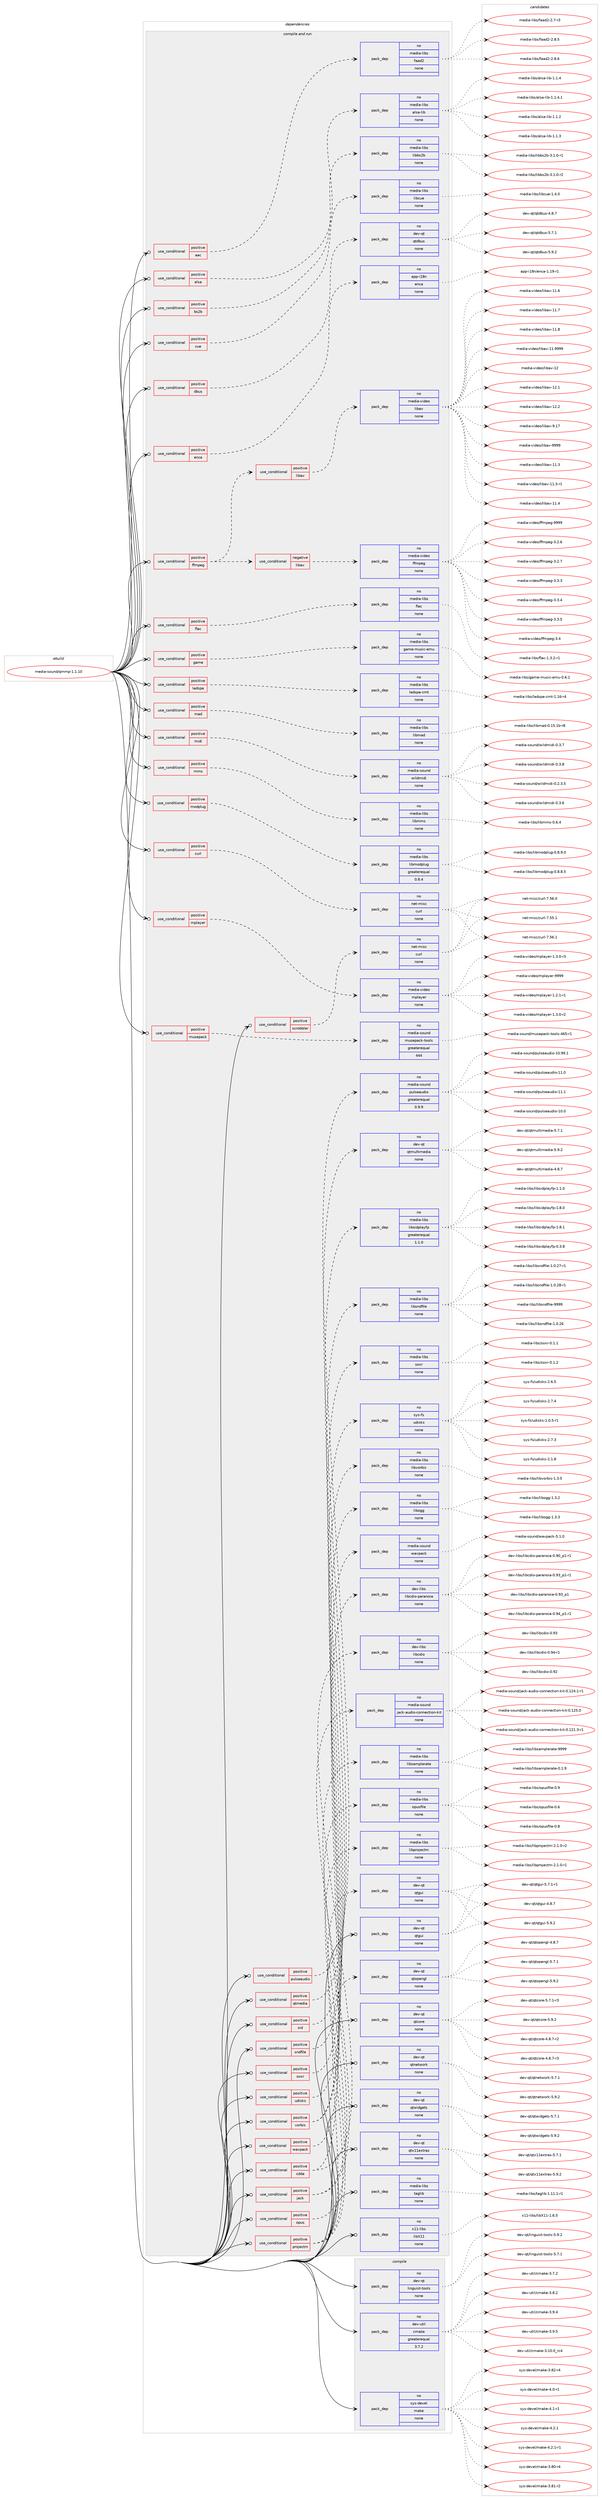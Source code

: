 digraph prolog {

# *************
# Graph options
# *************

newrank=true;
concentrate=true;
compound=true;
graph [rankdir=LR,fontname=Helvetica,fontsize=10,ranksep=1.5];#, ranksep=2.5, nodesep=0.2];
edge  [arrowhead=vee];
node  [fontname=Helvetica,fontsize=10];

# **********
# The ebuild
# **********

subgraph cluster_leftcol {
color=gray;
rank=same;
label=<<i>ebuild</i>>;
id [label="media-sound/qmmp-1.1.10", color=red, width=4, href="../media-sound/qmmp-1.1.10.svg"];
}

# ****************
# The dependencies
# ****************

subgraph cluster_midcol {
color=gray;
label=<<i>dependencies</i>>;
subgraph cluster_compile {
fillcolor="#eeeeee";
style=filled;
label=<<i>compile</i>>;
subgraph pack284801 {
dependency385685 [label=<<TABLE BORDER="0" CELLBORDER="1" CELLSPACING="0" CELLPADDING="4" WIDTH="220"><TR><TD ROWSPAN="6" CELLPADDING="30">pack_dep</TD></TR><TR><TD WIDTH="110">no</TD></TR><TR><TD>dev-qt</TD></TR><TR><TD>linguist-tools</TD></TR><TR><TD>none</TD></TR><TR><TD></TD></TR></TABLE>>, shape=none, color=blue];
}
id:e -> dependency385685:w [weight=20,style="solid",arrowhead="vee"];
subgraph pack284802 {
dependency385686 [label=<<TABLE BORDER="0" CELLBORDER="1" CELLSPACING="0" CELLPADDING="4" WIDTH="220"><TR><TD ROWSPAN="6" CELLPADDING="30">pack_dep</TD></TR><TR><TD WIDTH="110">no</TD></TR><TR><TD>dev-util</TD></TR><TR><TD>cmake</TD></TR><TR><TD>greaterequal</TD></TR><TR><TD>3.7.2</TD></TR></TABLE>>, shape=none, color=blue];
}
id:e -> dependency385686:w [weight=20,style="solid",arrowhead="vee"];
subgraph pack284803 {
dependency385687 [label=<<TABLE BORDER="0" CELLBORDER="1" CELLSPACING="0" CELLPADDING="4" WIDTH="220"><TR><TD ROWSPAN="6" CELLPADDING="30">pack_dep</TD></TR><TR><TD WIDTH="110">no</TD></TR><TR><TD>sys-devel</TD></TR><TR><TD>make</TD></TR><TR><TD>none</TD></TR><TR><TD></TD></TR></TABLE>>, shape=none, color=blue];
}
id:e -> dependency385687:w [weight=20,style="solid",arrowhead="vee"];
}
subgraph cluster_compileandrun {
fillcolor="#eeeeee";
style=filled;
label=<<i>compile and run</i>>;
subgraph cond94632 {
dependency385688 [label=<<TABLE BORDER="0" CELLBORDER="1" CELLSPACING="0" CELLPADDING="4"><TR><TD ROWSPAN="3" CELLPADDING="10">use_conditional</TD></TR><TR><TD>positive</TD></TR><TR><TD>aac</TD></TR></TABLE>>, shape=none, color=red];
subgraph pack284804 {
dependency385689 [label=<<TABLE BORDER="0" CELLBORDER="1" CELLSPACING="0" CELLPADDING="4" WIDTH="220"><TR><TD ROWSPAN="6" CELLPADDING="30">pack_dep</TD></TR><TR><TD WIDTH="110">no</TD></TR><TR><TD>media-libs</TD></TR><TR><TD>faad2</TD></TR><TR><TD>none</TD></TR><TR><TD></TD></TR></TABLE>>, shape=none, color=blue];
}
dependency385688:e -> dependency385689:w [weight=20,style="dashed",arrowhead="vee"];
}
id:e -> dependency385688:w [weight=20,style="solid",arrowhead="odotvee"];
subgraph cond94633 {
dependency385690 [label=<<TABLE BORDER="0" CELLBORDER="1" CELLSPACING="0" CELLPADDING="4"><TR><TD ROWSPAN="3" CELLPADDING="10">use_conditional</TD></TR><TR><TD>positive</TD></TR><TR><TD>alsa</TD></TR></TABLE>>, shape=none, color=red];
subgraph pack284805 {
dependency385691 [label=<<TABLE BORDER="0" CELLBORDER="1" CELLSPACING="0" CELLPADDING="4" WIDTH="220"><TR><TD ROWSPAN="6" CELLPADDING="30">pack_dep</TD></TR><TR><TD WIDTH="110">no</TD></TR><TR><TD>media-libs</TD></TR><TR><TD>alsa-lib</TD></TR><TR><TD>none</TD></TR><TR><TD></TD></TR></TABLE>>, shape=none, color=blue];
}
dependency385690:e -> dependency385691:w [weight=20,style="dashed",arrowhead="vee"];
}
id:e -> dependency385690:w [weight=20,style="solid",arrowhead="odotvee"];
subgraph cond94634 {
dependency385692 [label=<<TABLE BORDER="0" CELLBORDER="1" CELLSPACING="0" CELLPADDING="4"><TR><TD ROWSPAN="3" CELLPADDING="10">use_conditional</TD></TR><TR><TD>positive</TD></TR><TR><TD>bs2b</TD></TR></TABLE>>, shape=none, color=red];
subgraph pack284806 {
dependency385693 [label=<<TABLE BORDER="0" CELLBORDER="1" CELLSPACING="0" CELLPADDING="4" WIDTH="220"><TR><TD ROWSPAN="6" CELLPADDING="30">pack_dep</TD></TR><TR><TD WIDTH="110">no</TD></TR><TR><TD>media-libs</TD></TR><TR><TD>libbs2b</TD></TR><TR><TD>none</TD></TR><TR><TD></TD></TR></TABLE>>, shape=none, color=blue];
}
dependency385692:e -> dependency385693:w [weight=20,style="dashed",arrowhead="vee"];
}
id:e -> dependency385692:w [weight=20,style="solid",arrowhead="odotvee"];
subgraph cond94635 {
dependency385694 [label=<<TABLE BORDER="0" CELLBORDER="1" CELLSPACING="0" CELLPADDING="4"><TR><TD ROWSPAN="3" CELLPADDING="10">use_conditional</TD></TR><TR><TD>positive</TD></TR><TR><TD>cdda</TD></TR></TABLE>>, shape=none, color=red];
subgraph pack284807 {
dependency385695 [label=<<TABLE BORDER="0" CELLBORDER="1" CELLSPACING="0" CELLPADDING="4" WIDTH="220"><TR><TD ROWSPAN="6" CELLPADDING="30">pack_dep</TD></TR><TR><TD WIDTH="110">no</TD></TR><TR><TD>dev-libs</TD></TR><TR><TD>libcdio</TD></TR><TR><TD>none</TD></TR><TR><TD></TD></TR></TABLE>>, shape=none, color=blue];
}
dependency385694:e -> dependency385695:w [weight=20,style="dashed",arrowhead="vee"];
subgraph pack284808 {
dependency385696 [label=<<TABLE BORDER="0" CELLBORDER="1" CELLSPACING="0" CELLPADDING="4" WIDTH="220"><TR><TD ROWSPAN="6" CELLPADDING="30">pack_dep</TD></TR><TR><TD WIDTH="110">no</TD></TR><TR><TD>dev-libs</TD></TR><TR><TD>libcdio-paranoia</TD></TR><TR><TD>none</TD></TR><TR><TD></TD></TR></TABLE>>, shape=none, color=blue];
}
dependency385694:e -> dependency385696:w [weight=20,style="dashed",arrowhead="vee"];
}
id:e -> dependency385694:w [weight=20,style="solid",arrowhead="odotvee"];
subgraph cond94636 {
dependency385697 [label=<<TABLE BORDER="0" CELLBORDER="1" CELLSPACING="0" CELLPADDING="4"><TR><TD ROWSPAN="3" CELLPADDING="10">use_conditional</TD></TR><TR><TD>positive</TD></TR><TR><TD>cue</TD></TR></TABLE>>, shape=none, color=red];
subgraph pack284809 {
dependency385698 [label=<<TABLE BORDER="0" CELLBORDER="1" CELLSPACING="0" CELLPADDING="4" WIDTH="220"><TR><TD ROWSPAN="6" CELLPADDING="30">pack_dep</TD></TR><TR><TD WIDTH="110">no</TD></TR><TR><TD>media-libs</TD></TR><TR><TD>libcue</TD></TR><TR><TD>none</TD></TR><TR><TD></TD></TR></TABLE>>, shape=none, color=blue];
}
dependency385697:e -> dependency385698:w [weight=20,style="dashed",arrowhead="vee"];
}
id:e -> dependency385697:w [weight=20,style="solid",arrowhead="odotvee"];
subgraph cond94637 {
dependency385699 [label=<<TABLE BORDER="0" CELLBORDER="1" CELLSPACING="0" CELLPADDING="4"><TR><TD ROWSPAN="3" CELLPADDING="10">use_conditional</TD></TR><TR><TD>positive</TD></TR><TR><TD>curl</TD></TR></TABLE>>, shape=none, color=red];
subgraph pack284810 {
dependency385700 [label=<<TABLE BORDER="0" CELLBORDER="1" CELLSPACING="0" CELLPADDING="4" WIDTH="220"><TR><TD ROWSPAN="6" CELLPADDING="30">pack_dep</TD></TR><TR><TD WIDTH="110">no</TD></TR><TR><TD>net-misc</TD></TR><TR><TD>curl</TD></TR><TR><TD>none</TD></TR><TR><TD></TD></TR></TABLE>>, shape=none, color=blue];
}
dependency385699:e -> dependency385700:w [weight=20,style="dashed",arrowhead="vee"];
}
id:e -> dependency385699:w [weight=20,style="solid",arrowhead="odotvee"];
subgraph cond94638 {
dependency385701 [label=<<TABLE BORDER="0" CELLBORDER="1" CELLSPACING="0" CELLPADDING="4"><TR><TD ROWSPAN="3" CELLPADDING="10">use_conditional</TD></TR><TR><TD>positive</TD></TR><TR><TD>dbus</TD></TR></TABLE>>, shape=none, color=red];
subgraph pack284811 {
dependency385702 [label=<<TABLE BORDER="0" CELLBORDER="1" CELLSPACING="0" CELLPADDING="4" WIDTH="220"><TR><TD ROWSPAN="6" CELLPADDING="30">pack_dep</TD></TR><TR><TD WIDTH="110">no</TD></TR><TR><TD>dev-qt</TD></TR><TR><TD>qtdbus</TD></TR><TR><TD>none</TD></TR><TR><TD></TD></TR></TABLE>>, shape=none, color=blue];
}
dependency385701:e -> dependency385702:w [weight=20,style="dashed",arrowhead="vee"];
}
id:e -> dependency385701:w [weight=20,style="solid",arrowhead="odotvee"];
subgraph cond94639 {
dependency385703 [label=<<TABLE BORDER="0" CELLBORDER="1" CELLSPACING="0" CELLPADDING="4"><TR><TD ROWSPAN="3" CELLPADDING="10">use_conditional</TD></TR><TR><TD>positive</TD></TR><TR><TD>enca</TD></TR></TABLE>>, shape=none, color=red];
subgraph pack284812 {
dependency385704 [label=<<TABLE BORDER="0" CELLBORDER="1" CELLSPACING="0" CELLPADDING="4" WIDTH="220"><TR><TD ROWSPAN="6" CELLPADDING="30">pack_dep</TD></TR><TR><TD WIDTH="110">no</TD></TR><TR><TD>app-i18n</TD></TR><TR><TD>enca</TD></TR><TR><TD>none</TD></TR><TR><TD></TD></TR></TABLE>>, shape=none, color=blue];
}
dependency385703:e -> dependency385704:w [weight=20,style="dashed",arrowhead="vee"];
}
id:e -> dependency385703:w [weight=20,style="solid",arrowhead="odotvee"];
subgraph cond94640 {
dependency385705 [label=<<TABLE BORDER="0" CELLBORDER="1" CELLSPACING="0" CELLPADDING="4"><TR><TD ROWSPAN="3" CELLPADDING="10">use_conditional</TD></TR><TR><TD>positive</TD></TR><TR><TD>ffmpeg</TD></TR></TABLE>>, shape=none, color=red];
subgraph cond94641 {
dependency385706 [label=<<TABLE BORDER="0" CELLBORDER="1" CELLSPACING="0" CELLPADDING="4"><TR><TD ROWSPAN="3" CELLPADDING="10">use_conditional</TD></TR><TR><TD>negative</TD></TR><TR><TD>libav</TD></TR></TABLE>>, shape=none, color=red];
subgraph pack284813 {
dependency385707 [label=<<TABLE BORDER="0" CELLBORDER="1" CELLSPACING="0" CELLPADDING="4" WIDTH="220"><TR><TD ROWSPAN="6" CELLPADDING="30">pack_dep</TD></TR><TR><TD WIDTH="110">no</TD></TR><TR><TD>media-video</TD></TR><TR><TD>ffmpeg</TD></TR><TR><TD>none</TD></TR><TR><TD></TD></TR></TABLE>>, shape=none, color=blue];
}
dependency385706:e -> dependency385707:w [weight=20,style="dashed",arrowhead="vee"];
}
dependency385705:e -> dependency385706:w [weight=20,style="dashed",arrowhead="vee"];
subgraph cond94642 {
dependency385708 [label=<<TABLE BORDER="0" CELLBORDER="1" CELLSPACING="0" CELLPADDING="4"><TR><TD ROWSPAN="3" CELLPADDING="10">use_conditional</TD></TR><TR><TD>positive</TD></TR><TR><TD>libav</TD></TR></TABLE>>, shape=none, color=red];
subgraph pack284814 {
dependency385709 [label=<<TABLE BORDER="0" CELLBORDER="1" CELLSPACING="0" CELLPADDING="4" WIDTH="220"><TR><TD ROWSPAN="6" CELLPADDING="30">pack_dep</TD></TR><TR><TD WIDTH="110">no</TD></TR><TR><TD>media-video</TD></TR><TR><TD>libav</TD></TR><TR><TD>none</TD></TR><TR><TD></TD></TR></TABLE>>, shape=none, color=blue];
}
dependency385708:e -> dependency385709:w [weight=20,style="dashed",arrowhead="vee"];
}
dependency385705:e -> dependency385708:w [weight=20,style="dashed",arrowhead="vee"];
}
id:e -> dependency385705:w [weight=20,style="solid",arrowhead="odotvee"];
subgraph cond94643 {
dependency385710 [label=<<TABLE BORDER="0" CELLBORDER="1" CELLSPACING="0" CELLPADDING="4"><TR><TD ROWSPAN="3" CELLPADDING="10">use_conditional</TD></TR><TR><TD>positive</TD></TR><TR><TD>flac</TD></TR></TABLE>>, shape=none, color=red];
subgraph pack284815 {
dependency385711 [label=<<TABLE BORDER="0" CELLBORDER="1" CELLSPACING="0" CELLPADDING="4" WIDTH="220"><TR><TD ROWSPAN="6" CELLPADDING="30">pack_dep</TD></TR><TR><TD WIDTH="110">no</TD></TR><TR><TD>media-libs</TD></TR><TR><TD>flac</TD></TR><TR><TD>none</TD></TR><TR><TD></TD></TR></TABLE>>, shape=none, color=blue];
}
dependency385710:e -> dependency385711:w [weight=20,style="dashed",arrowhead="vee"];
}
id:e -> dependency385710:w [weight=20,style="solid",arrowhead="odotvee"];
subgraph cond94644 {
dependency385712 [label=<<TABLE BORDER="0" CELLBORDER="1" CELLSPACING="0" CELLPADDING="4"><TR><TD ROWSPAN="3" CELLPADDING="10">use_conditional</TD></TR><TR><TD>positive</TD></TR><TR><TD>game</TD></TR></TABLE>>, shape=none, color=red];
subgraph pack284816 {
dependency385713 [label=<<TABLE BORDER="0" CELLBORDER="1" CELLSPACING="0" CELLPADDING="4" WIDTH="220"><TR><TD ROWSPAN="6" CELLPADDING="30">pack_dep</TD></TR><TR><TD WIDTH="110">no</TD></TR><TR><TD>media-libs</TD></TR><TR><TD>game-music-emu</TD></TR><TR><TD>none</TD></TR><TR><TD></TD></TR></TABLE>>, shape=none, color=blue];
}
dependency385712:e -> dependency385713:w [weight=20,style="dashed",arrowhead="vee"];
}
id:e -> dependency385712:w [weight=20,style="solid",arrowhead="odotvee"];
subgraph cond94645 {
dependency385714 [label=<<TABLE BORDER="0" CELLBORDER="1" CELLSPACING="0" CELLPADDING="4"><TR><TD ROWSPAN="3" CELLPADDING="10">use_conditional</TD></TR><TR><TD>positive</TD></TR><TR><TD>jack</TD></TR></TABLE>>, shape=none, color=red];
subgraph pack284817 {
dependency385715 [label=<<TABLE BORDER="0" CELLBORDER="1" CELLSPACING="0" CELLPADDING="4" WIDTH="220"><TR><TD ROWSPAN="6" CELLPADDING="30">pack_dep</TD></TR><TR><TD WIDTH="110">no</TD></TR><TR><TD>media-libs</TD></TR><TR><TD>libsamplerate</TD></TR><TR><TD>none</TD></TR><TR><TD></TD></TR></TABLE>>, shape=none, color=blue];
}
dependency385714:e -> dependency385715:w [weight=20,style="dashed",arrowhead="vee"];
subgraph pack284818 {
dependency385716 [label=<<TABLE BORDER="0" CELLBORDER="1" CELLSPACING="0" CELLPADDING="4" WIDTH="220"><TR><TD ROWSPAN="6" CELLPADDING="30">pack_dep</TD></TR><TR><TD WIDTH="110">no</TD></TR><TR><TD>media-sound</TD></TR><TR><TD>jack-audio-connection-kit</TD></TR><TR><TD>none</TD></TR><TR><TD></TD></TR></TABLE>>, shape=none, color=blue];
}
dependency385714:e -> dependency385716:w [weight=20,style="dashed",arrowhead="vee"];
}
id:e -> dependency385714:w [weight=20,style="solid",arrowhead="odotvee"];
subgraph cond94646 {
dependency385717 [label=<<TABLE BORDER="0" CELLBORDER="1" CELLSPACING="0" CELLPADDING="4"><TR><TD ROWSPAN="3" CELLPADDING="10">use_conditional</TD></TR><TR><TD>positive</TD></TR><TR><TD>ladspa</TD></TR></TABLE>>, shape=none, color=red];
subgraph pack284819 {
dependency385718 [label=<<TABLE BORDER="0" CELLBORDER="1" CELLSPACING="0" CELLPADDING="4" WIDTH="220"><TR><TD ROWSPAN="6" CELLPADDING="30">pack_dep</TD></TR><TR><TD WIDTH="110">no</TD></TR><TR><TD>media-libs</TD></TR><TR><TD>ladspa-cmt</TD></TR><TR><TD>none</TD></TR><TR><TD></TD></TR></TABLE>>, shape=none, color=blue];
}
dependency385717:e -> dependency385718:w [weight=20,style="dashed",arrowhead="vee"];
}
id:e -> dependency385717:w [weight=20,style="solid",arrowhead="odotvee"];
subgraph cond94647 {
dependency385719 [label=<<TABLE BORDER="0" CELLBORDER="1" CELLSPACING="0" CELLPADDING="4"><TR><TD ROWSPAN="3" CELLPADDING="10">use_conditional</TD></TR><TR><TD>positive</TD></TR><TR><TD>mad</TD></TR></TABLE>>, shape=none, color=red];
subgraph pack284820 {
dependency385720 [label=<<TABLE BORDER="0" CELLBORDER="1" CELLSPACING="0" CELLPADDING="4" WIDTH="220"><TR><TD ROWSPAN="6" CELLPADDING="30">pack_dep</TD></TR><TR><TD WIDTH="110">no</TD></TR><TR><TD>media-libs</TD></TR><TR><TD>libmad</TD></TR><TR><TD>none</TD></TR><TR><TD></TD></TR></TABLE>>, shape=none, color=blue];
}
dependency385719:e -> dependency385720:w [weight=20,style="dashed",arrowhead="vee"];
}
id:e -> dependency385719:w [weight=20,style="solid",arrowhead="odotvee"];
subgraph cond94648 {
dependency385721 [label=<<TABLE BORDER="0" CELLBORDER="1" CELLSPACING="0" CELLPADDING="4"><TR><TD ROWSPAN="3" CELLPADDING="10">use_conditional</TD></TR><TR><TD>positive</TD></TR><TR><TD>midi</TD></TR></TABLE>>, shape=none, color=red];
subgraph pack284821 {
dependency385722 [label=<<TABLE BORDER="0" CELLBORDER="1" CELLSPACING="0" CELLPADDING="4" WIDTH="220"><TR><TD ROWSPAN="6" CELLPADDING="30">pack_dep</TD></TR><TR><TD WIDTH="110">no</TD></TR><TR><TD>media-sound</TD></TR><TR><TD>wildmidi</TD></TR><TR><TD>none</TD></TR><TR><TD></TD></TR></TABLE>>, shape=none, color=blue];
}
dependency385721:e -> dependency385722:w [weight=20,style="dashed",arrowhead="vee"];
}
id:e -> dependency385721:w [weight=20,style="solid",arrowhead="odotvee"];
subgraph cond94649 {
dependency385723 [label=<<TABLE BORDER="0" CELLBORDER="1" CELLSPACING="0" CELLPADDING="4"><TR><TD ROWSPAN="3" CELLPADDING="10">use_conditional</TD></TR><TR><TD>positive</TD></TR><TR><TD>mms</TD></TR></TABLE>>, shape=none, color=red];
subgraph pack284822 {
dependency385724 [label=<<TABLE BORDER="0" CELLBORDER="1" CELLSPACING="0" CELLPADDING="4" WIDTH="220"><TR><TD ROWSPAN="6" CELLPADDING="30">pack_dep</TD></TR><TR><TD WIDTH="110">no</TD></TR><TR><TD>media-libs</TD></TR><TR><TD>libmms</TD></TR><TR><TD>none</TD></TR><TR><TD></TD></TR></TABLE>>, shape=none, color=blue];
}
dependency385723:e -> dependency385724:w [weight=20,style="dashed",arrowhead="vee"];
}
id:e -> dependency385723:w [weight=20,style="solid",arrowhead="odotvee"];
subgraph cond94650 {
dependency385725 [label=<<TABLE BORDER="0" CELLBORDER="1" CELLSPACING="0" CELLPADDING="4"><TR><TD ROWSPAN="3" CELLPADDING="10">use_conditional</TD></TR><TR><TD>positive</TD></TR><TR><TD>modplug</TD></TR></TABLE>>, shape=none, color=red];
subgraph pack284823 {
dependency385726 [label=<<TABLE BORDER="0" CELLBORDER="1" CELLSPACING="0" CELLPADDING="4" WIDTH="220"><TR><TD ROWSPAN="6" CELLPADDING="30">pack_dep</TD></TR><TR><TD WIDTH="110">no</TD></TR><TR><TD>media-libs</TD></TR><TR><TD>libmodplug</TD></TR><TR><TD>greaterequal</TD></TR><TR><TD>0.8.4</TD></TR></TABLE>>, shape=none, color=blue];
}
dependency385725:e -> dependency385726:w [weight=20,style="dashed",arrowhead="vee"];
}
id:e -> dependency385725:w [weight=20,style="solid",arrowhead="odotvee"];
subgraph cond94651 {
dependency385727 [label=<<TABLE BORDER="0" CELLBORDER="1" CELLSPACING="0" CELLPADDING="4"><TR><TD ROWSPAN="3" CELLPADDING="10">use_conditional</TD></TR><TR><TD>positive</TD></TR><TR><TD>mplayer</TD></TR></TABLE>>, shape=none, color=red];
subgraph pack284824 {
dependency385728 [label=<<TABLE BORDER="0" CELLBORDER="1" CELLSPACING="0" CELLPADDING="4" WIDTH="220"><TR><TD ROWSPAN="6" CELLPADDING="30">pack_dep</TD></TR><TR><TD WIDTH="110">no</TD></TR><TR><TD>media-video</TD></TR><TR><TD>mplayer</TD></TR><TR><TD>none</TD></TR><TR><TD></TD></TR></TABLE>>, shape=none, color=blue];
}
dependency385727:e -> dependency385728:w [weight=20,style="dashed",arrowhead="vee"];
}
id:e -> dependency385727:w [weight=20,style="solid",arrowhead="odotvee"];
subgraph cond94652 {
dependency385729 [label=<<TABLE BORDER="0" CELLBORDER="1" CELLSPACING="0" CELLPADDING="4"><TR><TD ROWSPAN="3" CELLPADDING="10">use_conditional</TD></TR><TR><TD>positive</TD></TR><TR><TD>musepack</TD></TR></TABLE>>, shape=none, color=red];
subgraph pack284825 {
dependency385730 [label=<<TABLE BORDER="0" CELLBORDER="1" CELLSPACING="0" CELLPADDING="4" WIDTH="220"><TR><TD ROWSPAN="6" CELLPADDING="30">pack_dep</TD></TR><TR><TD WIDTH="110">no</TD></TR><TR><TD>media-sound</TD></TR><TR><TD>musepack-tools</TD></TR><TR><TD>greaterequal</TD></TR><TR><TD>444</TD></TR></TABLE>>, shape=none, color=blue];
}
dependency385729:e -> dependency385730:w [weight=20,style="dashed",arrowhead="vee"];
}
id:e -> dependency385729:w [weight=20,style="solid",arrowhead="odotvee"];
subgraph cond94653 {
dependency385731 [label=<<TABLE BORDER="0" CELLBORDER="1" CELLSPACING="0" CELLPADDING="4"><TR><TD ROWSPAN="3" CELLPADDING="10">use_conditional</TD></TR><TR><TD>positive</TD></TR><TR><TD>opus</TD></TR></TABLE>>, shape=none, color=red];
subgraph pack284826 {
dependency385732 [label=<<TABLE BORDER="0" CELLBORDER="1" CELLSPACING="0" CELLPADDING="4" WIDTH="220"><TR><TD ROWSPAN="6" CELLPADDING="30">pack_dep</TD></TR><TR><TD WIDTH="110">no</TD></TR><TR><TD>media-libs</TD></TR><TR><TD>opusfile</TD></TR><TR><TD>none</TD></TR><TR><TD></TD></TR></TABLE>>, shape=none, color=blue];
}
dependency385731:e -> dependency385732:w [weight=20,style="dashed",arrowhead="vee"];
}
id:e -> dependency385731:w [weight=20,style="solid",arrowhead="odotvee"];
subgraph cond94654 {
dependency385733 [label=<<TABLE BORDER="0" CELLBORDER="1" CELLSPACING="0" CELLPADDING="4"><TR><TD ROWSPAN="3" CELLPADDING="10">use_conditional</TD></TR><TR><TD>positive</TD></TR><TR><TD>projectm</TD></TR></TABLE>>, shape=none, color=red];
subgraph pack284827 {
dependency385734 [label=<<TABLE BORDER="0" CELLBORDER="1" CELLSPACING="0" CELLPADDING="4" WIDTH="220"><TR><TD ROWSPAN="6" CELLPADDING="30">pack_dep</TD></TR><TR><TD WIDTH="110">no</TD></TR><TR><TD>dev-qt</TD></TR><TR><TD>qtgui</TD></TR><TR><TD>none</TD></TR><TR><TD></TD></TR></TABLE>>, shape=none, color=blue];
}
dependency385733:e -> dependency385734:w [weight=20,style="dashed",arrowhead="vee"];
subgraph pack284828 {
dependency385735 [label=<<TABLE BORDER="0" CELLBORDER="1" CELLSPACING="0" CELLPADDING="4" WIDTH="220"><TR><TD ROWSPAN="6" CELLPADDING="30">pack_dep</TD></TR><TR><TD WIDTH="110">no</TD></TR><TR><TD>dev-qt</TD></TR><TR><TD>qtopengl</TD></TR><TR><TD>none</TD></TR><TR><TD></TD></TR></TABLE>>, shape=none, color=blue];
}
dependency385733:e -> dependency385735:w [weight=20,style="dashed",arrowhead="vee"];
subgraph pack284829 {
dependency385736 [label=<<TABLE BORDER="0" CELLBORDER="1" CELLSPACING="0" CELLPADDING="4" WIDTH="220"><TR><TD ROWSPAN="6" CELLPADDING="30">pack_dep</TD></TR><TR><TD WIDTH="110">no</TD></TR><TR><TD>media-libs</TD></TR><TR><TD>libprojectm</TD></TR><TR><TD>none</TD></TR><TR><TD></TD></TR></TABLE>>, shape=none, color=blue];
}
dependency385733:e -> dependency385736:w [weight=20,style="dashed",arrowhead="vee"];
}
id:e -> dependency385733:w [weight=20,style="solid",arrowhead="odotvee"];
subgraph cond94655 {
dependency385737 [label=<<TABLE BORDER="0" CELLBORDER="1" CELLSPACING="0" CELLPADDING="4"><TR><TD ROWSPAN="3" CELLPADDING="10">use_conditional</TD></TR><TR><TD>positive</TD></TR><TR><TD>pulseaudio</TD></TR></TABLE>>, shape=none, color=red];
subgraph pack284830 {
dependency385738 [label=<<TABLE BORDER="0" CELLBORDER="1" CELLSPACING="0" CELLPADDING="4" WIDTH="220"><TR><TD ROWSPAN="6" CELLPADDING="30">pack_dep</TD></TR><TR><TD WIDTH="110">no</TD></TR><TR><TD>media-sound</TD></TR><TR><TD>pulseaudio</TD></TR><TR><TD>greaterequal</TD></TR><TR><TD>0.9.9</TD></TR></TABLE>>, shape=none, color=blue];
}
dependency385737:e -> dependency385738:w [weight=20,style="dashed",arrowhead="vee"];
}
id:e -> dependency385737:w [weight=20,style="solid",arrowhead="odotvee"];
subgraph cond94656 {
dependency385739 [label=<<TABLE BORDER="0" CELLBORDER="1" CELLSPACING="0" CELLPADDING="4"><TR><TD ROWSPAN="3" CELLPADDING="10">use_conditional</TD></TR><TR><TD>positive</TD></TR><TR><TD>qtmedia</TD></TR></TABLE>>, shape=none, color=red];
subgraph pack284831 {
dependency385740 [label=<<TABLE BORDER="0" CELLBORDER="1" CELLSPACING="0" CELLPADDING="4" WIDTH="220"><TR><TD ROWSPAN="6" CELLPADDING="30">pack_dep</TD></TR><TR><TD WIDTH="110">no</TD></TR><TR><TD>dev-qt</TD></TR><TR><TD>qtmultimedia</TD></TR><TR><TD>none</TD></TR><TR><TD></TD></TR></TABLE>>, shape=none, color=blue];
}
dependency385739:e -> dependency385740:w [weight=20,style="dashed",arrowhead="vee"];
}
id:e -> dependency385739:w [weight=20,style="solid",arrowhead="odotvee"];
subgraph cond94657 {
dependency385741 [label=<<TABLE BORDER="0" CELLBORDER="1" CELLSPACING="0" CELLPADDING="4"><TR><TD ROWSPAN="3" CELLPADDING="10">use_conditional</TD></TR><TR><TD>positive</TD></TR><TR><TD>scrobbler</TD></TR></TABLE>>, shape=none, color=red];
subgraph pack284832 {
dependency385742 [label=<<TABLE BORDER="0" CELLBORDER="1" CELLSPACING="0" CELLPADDING="4" WIDTH="220"><TR><TD ROWSPAN="6" CELLPADDING="30">pack_dep</TD></TR><TR><TD WIDTH="110">no</TD></TR><TR><TD>net-misc</TD></TR><TR><TD>curl</TD></TR><TR><TD>none</TD></TR><TR><TD></TD></TR></TABLE>>, shape=none, color=blue];
}
dependency385741:e -> dependency385742:w [weight=20,style="dashed",arrowhead="vee"];
}
id:e -> dependency385741:w [weight=20,style="solid",arrowhead="odotvee"];
subgraph cond94658 {
dependency385743 [label=<<TABLE BORDER="0" CELLBORDER="1" CELLSPACING="0" CELLPADDING="4"><TR><TD ROWSPAN="3" CELLPADDING="10">use_conditional</TD></TR><TR><TD>positive</TD></TR><TR><TD>sid</TD></TR></TABLE>>, shape=none, color=red];
subgraph pack284833 {
dependency385744 [label=<<TABLE BORDER="0" CELLBORDER="1" CELLSPACING="0" CELLPADDING="4" WIDTH="220"><TR><TD ROWSPAN="6" CELLPADDING="30">pack_dep</TD></TR><TR><TD WIDTH="110">no</TD></TR><TR><TD>media-libs</TD></TR><TR><TD>libsidplayfp</TD></TR><TR><TD>greaterequal</TD></TR><TR><TD>1.1.0</TD></TR></TABLE>>, shape=none, color=blue];
}
dependency385743:e -> dependency385744:w [weight=20,style="dashed",arrowhead="vee"];
}
id:e -> dependency385743:w [weight=20,style="solid",arrowhead="odotvee"];
subgraph cond94659 {
dependency385745 [label=<<TABLE BORDER="0" CELLBORDER="1" CELLSPACING="0" CELLPADDING="4"><TR><TD ROWSPAN="3" CELLPADDING="10">use_conditional</TD></TR><TR><TD>positive</TD></TR><TR><TD>sndfile</TD></TR></TABLE>>, shape=none, color=red];
subgraph pack284834 {
dependency385746 [label=<<TABLE BORDER="0" CELLBORDER="1" CELLSPACING="0" CELLPADDING="4" WIDTH="220"><TR><TD ROWSPAN="6" CELLPADDING="30">pack_dep</TD></TR><TR><TD WIDTH="110">no</TD></TR><TR><TD>media-libs</TD></TR><TR><TD>libsndfile</TD></TR><TR><TD>none</TD></TR><TR><TD></TD></TR></TABLE>>, shape=none, color=blue];
}
dependency385745:e -> dependency385746:w [weight=20,style="dashed",arrowhead="vee"];
}
id:e -> dependency385745:w [weight=20,style="solid",arrowhead="odotvee"];
subgraph cond94660 {
dependency385747 [label=<<TABLE BORDER="0" CELLBORDER="1" CELLSPACING="0" CELLPADDING="4"><TR><TD ROWSPAN="3" CELLPADDING="10">use_conditional</TD></TR><TR><TD>positive</TD></TR><TR><TD>soxr</TD></TR></TABLE>>, shape=none, color=red];
subgraph pack284835 {
dependency385748 [label=<<TABLE BORDER="0" CELLBORDER="1" CELLSPACING="0" CELLPADDING="4" WIDTH="220"><TR><TD ROWSPAN="6" CELLPADDING="30">pack_dep</TD></TR><TR><TD WIDTH="110">no</TD></TR><TR><TD>media-libs</TD></TR><TR><TD>soxr</TD></TR><TR><TD>none</TD></TR><TR><TD></TD></TR></TABLE>>, shape=none, color=blue];
}
dependency385747:e -> dependency385748:w [weight=20,style="dashed",arrowhead="vee"];
}
id:e -> dependency385747:w [weight=20,style="solid",arrowhead="odotvee"];
subgraph cond94661 {
dependency385749 [label=<<TABLE BORDER="0" CELLBORDER="1" CELLSPACING="0" CELLPADDING="4"><TR><TD ROWSPAN="3" CELLPADDING="10">use_conditional</TD></TR><TR><TD>positive</TD></TR><TR><TD>udisks</TD></TR></TABLE>>, shape=none, color=red];
subgraph pack284836 {
dependency385750 [label=<<TABLE BORDER="0" CELLBORDER="1" CELLSPACING="0" CELLPADDING="4" WIDTH="220"><TR><TD ROWSPAN="6" CELLPADDING="30">pack_dep</TD></TR><TR><TD WIDTH="110">no</TD></TR><TR><TD>sys-fs</TD></TR><TR><TD>udisks</TD></TR><TR><TD>none</TD></TR><TR><TD></TD></TR></TABLE>>, shape=none, color=blue];
}
dependency385749:e -> dependency385750:w [weight=20,style="dashed",arrowhead="vee"];
}
id:e -> dependency385749:w [weight=20,style="solid",arrowhead="odotvee"];
subgraph cond94662 {
dependency385751 [label=<<TABLE BORDER="0" CELLBORDER="1" CELLSPACING="0" CELLPADDING="4"><TR><TD ROWSPAN="3" CELLPADDING="10">use_conditional</TD></TR><TR><TD>positive</TD></TR><TR><TD>vorbis</TD></TR></TABLE>>, shape=none, color=red];
subgraph pack284837 {
dependency385752 [label=<<TABLE BORDER="0" CELLBORDER="1" CELLSPACING="0" CELLPADDING="4" WIDTH="220"><TR><TD ROWSPAN="6" CELLPADDING="30">pack_dep</TD></TR><TR><TD WIDTH="110">no</TD></TR><TR><TD>media-libs</TD></TR><TR><TD>libogg</TD></TR><TR><TD>none</TD></TR><TR><TD></TD></TR></TABLE>>, shape=none, color=blue];
}
dependency385751:e -> dependency385752:w [weight=20,style="dashed",arrowhead="vee"];
subgraph pack284838 {
dependency385753 [label=<<TABLE BORDER="0" CELLBORDER="1" CELLSPACING="0" CELLPADDING="4" WIDTH="220"><TR><TD ROWSPAN="6" CELLPADDING="30">pack_dep</TD></TR><TR><TD WIDTH="110">no</TD></TR><TR><TD>media-libs</TD></TR><TR><TD>libvorbis</TD></TR><TR><TD>none</TD></TR><TR><TD></TD></TR></TABLE>>, shape=none, color=blue];
}
dependency385751:e -> dependency385753:w [weight=20,style="dashed",arrowhead="vee"];
}
id:e -> dependency385751:w [weight=20,style="solid",arrowhead="odotvee"];
subgraph cond94663 {
dependency385754 [label=<<TABLE BORDER="0" CELLBORDER="1" CELLSPACING="0" CELLPADDING="4"><TR><TD ROWSPAN="3" CELLPADDING="10">use_conditional</TD></TR><TR><TD>positive</TD></TR><TR><TD>wavpack</TD></TR></TABLE>>, shape=none, color=red];
subgraph pack284839 {
dependency385755 [label=<<TABLE BORDER="0" CELLBORDER="1" CELLSPACING="0" CELLPADDING="4" WIDTH="220"><TR><TD ROWSPAN="6" CELLPADDING="30">pack_dep</TD></TR><TR><TD WIDTH="110">no</TD></TR><TR><TD>media-sound</TD></TR><TR><TD>wavpack</TD></TR><TR><TD>none</TD></TR><TR><TD></TD></TR></TABLE>>, shape=none, color=blue];
}
dependency385754:e -> dependency385755:w [weight=20,style="dashed",arrowhead="vee"];
}
id:e -> dependency385754:w [weight=20,style="solid",arrowhead="odotvee"];
subgraph pack284840 {
dependency385756 [label=<<TABLE BORDER="0" CELLBORDER="1" CELLSPACING="0" CELLPADDING="4" WIDTH="220"><TR><TD ROWSPAN="6" CELLPADDING="30">pack_dep</TD></TR><TR><TD WIDTH="110">no</TD></TR><TR><TD>dev-qt</TD></TR><TR><TD>qtcore</TD></TR><TR><TD>none</TD></TR><TR><TD></TD></TR></TABLE>>, shape=none, color=blue];
}
id:e -> dependency385756:w [weight=20,style="solid",arrowhead="odotvee"];
subgraph pack284841 {
dependency385757 [label=<<TABLE BORDER="0" CELLBORDER="1" CELLSPACING="0" CELLPADDING="4" WIDTH="220"><TR><TD ROWSPAN="6" CELLPADDING="30">pack_dep</TD></TR><TR><TD WIDTH="110">no</TD></TR><TR><TD>dev-qt</TD></TR><TR><TD>qtgui</TD></TR><TR><TD>none</TD></TR><TR><TD></TD></TR></TABLE>>, shape=none, color=blue];
}
id:e -> dependency385757:w [weight=20,style="solid",arrowhead="odotvee"];
subgraph pack284842 {
dependency385758 [label=<<TABLE BORDER="0" CELLBORDER="1" CELLSPACING="0" CELLPADDING="4" WIDTH="220"><TR><TD ROWSPAN="6" CELLPADDING="30">pack_dep</TD></TR><TR><TD WIDTH="110">no</TD></TR><TR><TD>dev-qt</TD></TR><TR><TD>qtnetwork</TD></TR><TR><TD>none</TD></TR><TR><TD></TD></TR></TABLE>>, shape=none, color=blue];
}
id:e -> dependency385758:w [weight=20,style="solid",arrowhead="odotvee"];
subgraph pack284843 {
dependency385759 [label=<<TABLE BORDER="0" CELLBORDER="1" CELLSPACING="0" CELLPADDING="4" WIDTH="220"><TR><TD ROWSPAN="6" CELLPADDING="30">pack_dep</TD></TR><TR><TD WIDTH="110">no</TD></TR><TR><TD>dev-qt</TD></TR><TR><TD>qtwidgets</TD></TR><TR><TD>none</TD></TR><TR><TD></TD></TR></TABLE>>, shape=none, color=blue];
}
id:e -> dependency385759:w [weight=20,style="solid",arrowhead="odotvee"];
subgraph pack284844 {
dependency385760 [label=<<TABLE BORDER="0" CELLBORDER="1" CELLSPACING="0" CELLPADDING="4" WIDTH="220"><TR><TD ROWSPAN="6" CELLPADDING="30">pack_dep</TD></TR><TR><TD WIDTH="110">no</TD></TR><TR><TD>dev-qt</TD></TR><TR><TD>qtx11extras</TD></TR><TR><TD>none</TD></TR><TR><TD></TD></TR></TABLE>>, shape=none, color=blue];
}
id:e -> dependency385760:w [weight=20,style="solid",arrowhead="odotvee"];
subgraph pack284845 {
dependency385761 [label=<<TABLE BORDER="0" CELLBORDER="1" CELLSPACING="0" CELLPADDING="4" WIDTH="220"><TR><TD ROWSPAN="6" CELLPADDING="30">pack_dep</TD></TR><TR><TD WIDTH="110">no</TD></TR><TR><TD>media-libs</TD></TR><TR><TD>taglib</TD></TR><TR><TD>none</TD></TR><TR><TD></TD></TR></TABLE>>, shape=none, color=blue];
}
id:e -> dependency385761:w [weight=20,style="solid",arrowhead="odotvee"];
subgraph pack284846 {
dependency385762 [label=<<TABLE BORDER="0" CELLBORDER="1" CELLSPACING="0" CELLPADDING="4" WIDTH="220"><TR><TD ROWSPAN="6" CELLPADDING="30">pack_dep</TD></TR><TR><TD WIDTH="110">no</TD></TR><TR><TD>x11-libs</TD></TR><TR><TD>libX11</TD></TR><TR><TD>none</TD></TR><TR><TD></TD></TR></TABLE>>, shape=none, color=blue];
}
id:e -> dependency385762:w [weight=20,style="solid",arrowhead="odotvee"];
}
subgraph cluster_run {
fillcolor="#eeeeee";
style=filled;
label=<<i>run</i>>;
}
}

# **************
# The candidates
# **************

subgraph cluster_choices {
rank=same;
color=gray;
label=<<i>candidates</i>>;

subgraph choice284801 {
color=black;
nodesep=1;
choice100101118451131164710810511010311710511511645116111111108115455346554649 [label="dev-qt/linguist-tools-5.7.1", color=red, width=4,href="../dev-qt/linguist-tools-5.7.1.svg"];
choice100101118451131164710810511010311710511511645116111111108115455346574650 [label="dev-qt/linguist-tools-5.9.2", color=red, width=4,href="../dev-qt/linguist-tools-5.9.2.svg"];
dependency385685:e -> choice100101118451131164710810511010311710511511645116111111108115455346554649:w [style=dotted,weight="100"];
dependency385685:e -> choice100101118451131164710810511010311710511511645116111111108115455346574650:w [style=dotted,weight="100"];
}
subgraph choice284802 {
color=black;
nodesep=1;
choice1001011184511711610510847991099710710145514649484648951149952 [label="dev-util/cmake-3.10.0_rc4", color=red, width=4,href="../dev-util/cmake-3.10.0_rc4.svg"];
choice10010111845117116105108479910997107101455146554650 [label="dev-util/cmake-3.7.2", color=red, width=4,href="../dev-util/cmake-3.7.2.svg"];
choice10010111845117116105108479910997107101455146564650 [label="dev-util/cmake-3.8.2", color=red, width=4,href="../dev-util/cmake-3.8.2.svg"];
choice10010111845117116105108479910997107101455146574652 [label="dev-util/cmake-3.9.4", color=red, width=4,href="../dev-util/cmake-3.9.4.svg"];
choice10010111845117116105108479910997107101455146574653 [label="dev-util/cmake-3.9.5", color=red, width=4,href="../dev-util/cmake-3.9.5.svg"];
dependency385686:e -> choice1001011184511711610510847991099710710145514649484648951149952:w [style=dotted,weight="100"];
dependency385686:e -> choice10010111845117116105108479910997107101455146554650:w [style=dotted,weight="100"];
dependency385686:e -> choice10010111845117116105108479910997107101455146564650:w [style=dotted,weight="100"];
dependency385686:e -> choice10010111845117116105108479910997107101455146574652:w [style=dotted,weight="100"];
dependency385686:e -> choice10010111845117116105108479910997107101455146574653:w [style=dotted,weight="100"];
}
subgraph choice284803 {
color=black;
nodesep=1;
choice11512111545100101118101108471099710710145514656484511452 [label="sys-devel/make-3.80-r4", color=red, width=4,href="../sys-devel/make-3.80-r4.svg"];
choice11512111545100101118101108471099710710145514656494511450 [label="sys-devel/make-3.81-r2", color=red, width=4,href="../sys-devel/make-3.81-r2.svg"];
choice11512111545100101118101108471099710710145514656504511452 [label="sys-devel/make-3.82-r4", color=red, width=4,href="../sys-devel/make-3.82-r4.svg"];
choice115121115451001011181011084710997107101455246484511449 [label="sys-devel/make-4.0-r1", color=red, width=4,href="../sys-devel/make-4.0-r1.svg"];
choice115121115451001011181011084710997107101455246494511449 [label="sys-devel/make-4.1-r1", color=red, width=4,href="../sys-devel/make-4.1-r1.svg"];
choice115121115451001011181011084710997107101455246504649 [label="sys-devel/make-4.2.1", color=red, width=4,href="../sys-devel/make-4.2.1.svg"];
choice1151211154510010111810110847109971071014552465046494511449 [label="sys-devel/make-4.2.1-r1", color=red, width=4,href="../sys-devel/make-4.2.1-r1.svg"];
dependency385687:e -> choice11512111545100101118101108471099710710145514656484511452:w [style=dotted,weight="100"];
dependency385687:e -> choice11512111545100101118101108471099710710145514656494511450:w [style=dotted,weight="100"];
dependency385687:e -> choice11512111545100101118101108471099710710145514656504511452:w [style=dotted,weight="100"];
dependency385687:e -> choice115121115451001011181011084710997107101455246484511449:w [style=dotted,weight="100"];
dependency385687:e -> choice115121115451001011181011084710997107101455246494511449:w [style=dotted,weight="100"];
dependency385687:e -> choice115121115451001011181011084710997107101455246504649:w [style=dotted,weight="100"];
dependency385687:e -> choice1151211154510010111810110847109971071014552465046494511449:w [style=dotted,weight="100"];
}
subgraph choice284804 {
color=black;
nodesep=1;
choice10910110010597451081059811547102979710050455046554511451 [label="media-libs/faad2-2.7-r3", color=red, width=4,href="../media-libs/faad2-2.7-r3.svg"];
choice10910110010597451081059811547102979710050455046564653 [label="media-libs/faad2-2.8.5", color=red, width=4,href="../media-libs/faad2-2.8.5.svg"];
choice10910110010597451081059811547102979710050455046564654 [label="media-libs/faad2-2.8.6", color=red, width=4,href="../media-libs/faad2-2.8.6.svg"];
dependency385689:e -> choice10910110010597451081059811547102979710050455046554511451:w [style=dotted,weight="100"];
dependency385689:e -> choice10910110010597451081059811547102979710050455046564653:w [style=dotted,weight="100"];
dependency385689:e -> choice10910110010597451081059811547102979710050455046564654:w [style=dotted,weight="100"];
}
subgraph choice284805 {
color=black;
nodesep=1;
choice1091011001059745108105981154797108115974510810598454946494650 [label="media-libs/alsa-lib-1.1.2", color=red, width=4,href="../media-libs/alsa-lib-1.1.2.svg"];
choice1091011001059745108105981154797108115974510810598454946494651 [label="media-libs/alsa-lib-1.1.3", color=red, width=4,href="../media-libs/alsa-lib-1.1.3.svg"];
choice1091011001059745108105981154797108115974510810598454946494652 [label="media-libs/alsa-lib-1.1.4", color=red, width=4,href="../media-libs/alsa-lib-1.1.4.svg"];
choice10910110010597451081059811547971081159745108105984549464946524649 [label="media-libs/alsa-lib-1.1.4.1", color=red, width=4,href="../media-libs/alsa-lib-1.1.4.1.svg"];
dependency385691:e -> choice1091011001059745108105981154797108115974510810598454946494650:w [style=dotted,weight="100"];
dependency385691:e -> choice1091011001059745108105981154797108115974510810598454946494651:w [style=dotted,weight="100"];
dependency385691:e -> choice1091011001059745108105981154797108115974510810598454946494652:w [style=dotted,weight="100"];
dependency385691:e -> choice10910110010597451081059811547971081159745108105984549464946524649:w [style=dotted,weight="100"];
}
subgraph choice284806 {
color=black;
nodesep=1;
choice10910110010597451081059811547108105989811550984551464946484511449 [label="media-libs/libbs2b-3.1.0-r1", color=red, width=4,href="../media-libs/libbs2b-3.1.0-r1.svg"];
choice10910110010597451081059811547108105989811550984551464946484511450 [label="media-libs/libbs2b-3.1.0-r2", color=red, width=4,href="../media-libs/libbs2b-3.1.0-r2.svg"];
dependency385693:e -> choice10910110010597451081059811547108105989811550984551464946484511449:w [style=dotted,weight="100"];
dependency385693:e -> choice10910110010597451081059811547108105989811550984551464946484511450:w [style=dotted,weight="100"];
}
subgraph choice284807 {
color=black;
nodesep=1;
choice10010111845108105981154710810598991001051114548465750 [label="dev-libs/libcdio-0.92", color=red, width=4,href="../dev-libs/libcdio-0.92.svg"];
choice10010111845108105981154710810598991001051114548465751 [label="dev-libs/libcdio-0.93", color=red, width=4,href="../dev-libs/libcdio-0.93.svg"];
choice100101118451081059811547108105989910010511145484657524511449 [label="dev-libs/libcdio-0.94-r1", color=red, width=4,href="../dev-libs/libcdio-0.94-r1.svg"];
dependency385695:e -> choice10010111845108105981154710810598991001051114548465750:w [style=dotted,weight="100"];
dependency385695:e -> choice10010111845108105981154710810598991001051114548465751:w [style=dotted,weight="100"];
dependency385695:e -> choice100101118451081059811547108105989910010511145484657524511449:w [style=dotted,weight="100"];
}
subgraph choice284808 {
color=black;
nodesep=1;
choice100101118451081059811547108105989910010511145112971149711011110597454846574895112494511449 [label="dev-libs/libcdio-paranoia-0.90_p1-r1", color=red, width=4,href="../dev-libs/libcdio-paranoia-0.90_p1-r1.svg"];
choice10010111845108105981154710810598991001051114511297114971101111059745484657519511249 [label="dev-libs/libcdio-paranoia-0.93_p1", color=red, width=4,href="../dev-libs/libcdio-paranoia-0.93_p1.svg"];
choice100101118451081059811547108105989910010511145112971149711011110597454846575195112494511449 [label="dev-libs/libcdio-paranoia-0.93_p1-r1", color=red, width=4,href="../dev-libs/libcdio-paranoia-0.93_p1-r1.svg"];
choice100101118451081059811547108105989910010511145112971149711011110597454846575295112494511449 [label="dev-libs/libcdio-paranoia-0.94_p1-r1", color=red, width=4,href="../dev-libs/libcdio-paranoia-0.94_p1-r1.svg"];
dependency385696:e -> choice100101118451081059811547108105989910010511145112971149711011110597454846574895112494511449:w [style=dotted,weight="100"];
dependency385696:e -> choice10010111845108105981154710810598991001051114511297114971101111059745484657519511249:w [style=dotted,weight="100"];
dependency385696:e -> choice100101118451081059811547108105989910010511145112971149711011110597454846575195112494511449:w [style=dotted,weight="100"];
dependency385696:e -> choice100101118451081059811547108105989910010511145112971149711011110597454846575295112494511449:w [style=dotted,weight="100"];
}
subgraph choice284809 {
color=black;
nodesep=1;
choice109101100105974510810598115471081059899117101454946524648 [label="media-libs/libcue-1.4.0", color=red, width=4,href="../media-libs/libcue-1.4.0.svg"];
dependency385698:e -> choice109101100105974510810598115471081059899117101454946524648:w [style=dotted,weight="100"];
}
subgraph choice284810 {
color=black;
nodesep=1;
choice1101011164510910511599479911711410845554653534649 [label="net-misc/curl-7.55.1", color=red, width=4,href="../net-misc/curl-7.55.1.svg"];
choice1101011164510910511599479911711410845554653544648 [label="net-misc/curl-7.56.0", color=red, width=4,href="../net-misc/curl-7.56.0.svg"];
choice1101011164510910511599479911711410845554653544649 [label="net-misc/curl-7.56.1", color=red, width=4,href="../net-misc/curl-7.56.1.svg"];
dependency385700:e -> choice1101011164510910511599479911711410845554653534649:w [style=dotted,weight="100"];
dependency385700:e -> choice1101011164510910511599479911711410845554653544648:w [style=dotted,weight="100"];
dependency385700:e -> choice1101011164510910511599479911711410845554653544649:w [style=dotted,weight="100"];
}
subgraph choice284811 {
color=black;
nodesep=1;
choice100101118451131164711311610098117115455246564655 [label="dev-qt/qtdbus-4.8.7", color=red, width=4,href="../dev-qt/qtdbus-4.8.7.svg"];
choice100101118451131164711311610098117115455346554649 [label="dev-qt/qtdbus-5.7.1", color=red, width=4,href="../dev-qt/qtdbus-5.7.1.svg"];
choice100101118451131164711311610098117115455346574650 [label="dev-qt/qtdbus-5.9.2", color=red, width=4,href="../dev-qt/qtdbus-5.9.2.svg"];
dependency385702:e -> choice100101118451131164711311610098117115455246564655:w [style=dotted,weight="100"];
dependency385702:e -> choice100101118451131164711311610098117115455346554649:w [style=dotted,weight="100"];
dependency385702:e -> choice100101118451131164711311610098117115455346574650:w [style=dotted,weight="100"];
}
subgraph choice284812 {
color=black;
nodesep=1;
choice9711211245105495611047101110999745494649574511449 [label="app-i18n/enca-1.19-r1", color=red, width=4,href="../app-i18n/enca-1.19-r1.svg"];
dependency385704:e -> choice9711211245105495611047101110999745494649574511449:w [style=dotted,weight="100"];
}
subgraph choice284813 {
color=black;
nodesep=1;
choice109101100105974511810510010111147102102109112101103455146504654 [label="media-video/ffmpeg-3.2.6", color=red, width=4,href="../media-video/ffmpeg-3.2.6.svg"];
choice109101100105974511810510010111147102102109112101103455146504655 [label="media-video/ffmpeg-3.2.7", color=red, width=4,href="../media-video/ffmpeg-3.2.7.svg"];
choice109101100105974511810510010111147102102109112101103455146514651 [label="media-video/ffmpeg-3.3.3", color=red, width=4,href="../media-video/ffmpeg-3.3.3.svg"];
choice109101100105974511810510010111147102102109112101103455146514652 [label="media-video/ffmpeg-3.3.4", color=red, width=4,href="../media-video/ffmpeg-3.3.4.svg"];
choice109101100105974511810510010111147102102109112101103455146514653 [label="media-video/ffmpeg-3.3.5", color=red, width=4,href="../media-video/ffmpeg-3.3.5.svg"];
choice10910110010597451181051001011114710210210911210110345514652 [label="media-video/ffmpeg-3.4", color=red, width=4,href="../media-video/ffmpeg-3.4.svg"];
choice1091011001059745118105100101111471021021091121011034557575757 [label="media-video/ffmpeg-9999", color=red, width=4,href="../media-video/ffmpeg-9999.svg"];
dependency385707:e -> choice109101100105974511810510010111147102102109112101103455146504654:w [style=dotted,weight="100"];
dependency385707:e -> choice109101100105974511810510010111147102102109112101103455146504655:w [style=dotted,weight="100"];
dependency385707:e -> choice109101100105974511810510010111147102102109112101103455146514651:w [style=dotted,weight="100"];
dependency385707:e -> choice109101100105974511810510010111147102102109112101103455146514652:w [style=dotted,weight="100"];
dependency385707:e -> choice109101100105974511810510010111147102102109112101103455146514653:w [style=dotted,weight="100"];
dependency385707:e -> choice10910110010597451181051001011114710210210911210110345514652:w [style=dotted,weight="100"];
dependency385707:e -> choice1091011001059745118105100101111471021021091121011034557575757:w [style=dotted,weight="100"];
}
subgraph choice284814 {
color=black;
nodesep=1;
choice10910110010597451181051001011114710810598971184549494651 [label="media-video/libav-11.3", color=red, width=4,href="../media-video/libav-11.3.svg"];
choice109101100105974511810510010111147108105989711845494946514511449 [label="media-video/libav-11.3-r1", color=red, width=4,href="../media-video/libav-11.3-r1.svg"];
choice10910110010597451181051001011114710810598971184549494652 [label="media-video/libav-11.4", color=red, width=4,href="../media-video/libav-11.4.svg"];
choice10910110010597451181051001011114710810598971184549494654 [label="media-video/libav-11.6", color=red, width=4,href="../media-video/libav-11.6.svg"];
choice10910110010597451181051001011114710810598971184549494655 [label="media-video/libav-11.7", color=red, width=4,href="../media-video/libav-11.7.svg"];
choice10910110010597451181051001011114710810598971184549494656 [label="media-video/libav-11.8", color=red, width=4,href="../media-video/libav-11.8.svg"];
choice10910110010597451181051001011114710810598971184549494657575757 [label="media-video/libav-11.9999", color=red, width=4,href="../media-video/libav-11.9999.svg"];
choice1091011001059745118105100101111471081059897118454950 [label="media-video/libav-12", color=red, width=4,href="../media-video/libav-12.svg"];
choice10910110010597451181051001011114710810598971184549504649 [label="media-video/libav-12.1", color=red, width=4,href="../media-video/libav-12.1.svg"];
choice10910110010597451181051001011114710810598971184549504650 [label="media-video/libav-12.2", color=red, width=4,href="../media-video/libav-12.2.svg"];
choice10910110010597451181051001011114710810598971184557464955 [label="media-video/libav-9.17", color=red, width=4,href="../media-video/libav-9.17.svg"];
choice10910110010597451181051001011114710810598971184557575757 [label="media-video/libav-9999", color=red, width=4,href="../media-video/libav-9999.svg"];
dependency385709:e -> choice10910110010597451181051001011114710810598971184549494651:w [style=dotted,weight="100"];
dependency385709:e -> choice109101100105974511810510010111147108105989711845494946514511449:w [style=dotted,weight="100"];
dependency385709:e -> choice10910110010597451181051001011114710810598971184549494652:w [style=dotted,weight="100"];
dependency385709:e -> choice10910110010597451181051001011114710810598971184549494654:w [style=dotted,weight="100"];
dependency385709:e -> choice10910110010597451181051001011114710810598971184549494655:w [style=dotted,weight="100"];
dependency385709:e -> choice10910110010597451181051001011114710810598971184549494656:w [style=dotted,weight="100"];
dependency385709:e -> choice10910110010597451181051001011114710810598971184549494657575757:w [style=dotted,weight="100"];
dependency385709:e -> choice1091011001059745118105100101111471081059897118454950:w [style=dotted,weight="100"];
dependency385709:e -> choice10910110010597451181051001011114710810598971184549504649:w [style=dotted,weight="100"];
dependency385709:e -> choice10910110010597451181051001011114710810598971184549504650:w [style=dotted,weight="100"];
dependency385709:e -> choice10910110010597451181051001011114710810598971184557464955:w [style=dotted,weight="100"];
dependency385709:e -> choice10910110010597451181051001011114710810598971184557575757:w [style=dotted,weight="100"];
}
subgraph choice284815 {
color=black;
nodesep=1;
choice1091011001059745108105981154710210897994549465146504511449 [label="media-libs/flac-1.3.2-r1", color=red, width=4,href="../media-libs/flac-1.3.2-r1.svg"];
dependency385711:e -> choice1091011001059745108105981154710210897994549465146504511449:w [style=dotted,weight="100"];
}
subgraph choice284816 {
color=black;
nodesep=1;
choice1091011001059745108105981154710397109101451091171151059945101109117454846544649 [label="media-libs/game-music-emu-0.6.1", color=red, width=4,href="../media-libs/game-music-emu-0.6.1.svg"];
dependency385713:e -> choice1091011001059745108105981154710397109101451091171151059945101109117454846544649:w [style=dotted,weight="100"];
}
subgraph choice284817 {
color=black;
nodesep=1;
choice10910110010597451081059811547108105981159710911210810111497116101454846494657 [label="media-libs/libsamplerate-0.1.9", color=red, width=4,href="../media-libs/libsamplerate-0.1.9.svg"];
choice109101100105974510810598115471081059811597109112108101114971161014557575757 [label="media-libs/libsamplerate-9999", color=red, width=4,href="../media-libs/libsamplerate-9999.svg"];
dependency385715:e -> choice10910110010597451081059811547108105981159710911210810111497116101454846494657:w [style=dotted,weight="100"];
dependency385715:e -> choice109101100105974510810598115471081059811597109112108101114971161014557575757:w [style=dotted,weight="100"];
}
subgraph choice284818 {
color=black;
nodesep=1;
choice109101100105974511511111711010047106979910745971171001051114599111110110101991161051111104510710511645484649504946514511449 [label="media-sound/jack-audio-connection-kit-0.121.3-r1", color=red, width=4,href="../media-sound/jack-audio-connection-kit-0.121.3-r1.svg"];
choice109101100105974511511111711010047106979910745971171001051114599111110110101991161051111104510710511645484649505246494511449 [label="media-sound/jack-audio-connection-kit-0.124.1-r1", color=red, width=4,href="../media-sound/jack-audio-connection-kit-0.124.1-r1.svg"];
choice10910110010597451151111171101004710697991074597117100105111459911111011010199116105111110451071051164548464950534648 [label="media-sound/jack-audio-connection-kit-0.125.0", color=red, width=4,href="../media-sound/jack-audio-connection-kit-0.125.0.svg"];
dependency385716:e -> choice109101100105974511511111711010047106979910745971171001051114599111110110101991161051111104510710511645484649504946514511449:w [style=dotted,weight="100"];
dependency385716:e -> choice109101100105974511511111711010047106979910745971171001051114599111110110101991161051111104510710511645484649505246494511449:w [style=dotted,weight="100"];
dependency385716:e -> choice10910110010597451151111171101004710697991074597117100105111459911111011010199116105111110451071051164548464950534648:w [style=dotted,weight="100"];
}
subgraph choice284819 {
color=black;
nodesep=1;
choice109101100105974510810598115471089710011511297459910911645494649544511452 [label="media-libs/ladspa-cmt-1.16-r4", color=red, width=4,href="../media-libs/ladspa-cmt-1.16-r4.svg"];
dependency385718:e -> choice109101100105974510810598115471089710011511297459910911645494649544511452:w [style=dotted,weight="100"];
}
subgraph choice284820 {
color=black;
nodesep=1;
choice10910110010597451081059811547108105981099710045484649534649984511456 [label="media-libs/libmad-0.15.1b-r8", color=red, width=4,href="../media-libs/libmad-0.15.1b-r8.svg"];
dependency385720:e -> choice10910110010597451081059811547108105981099710045484649534649984511456:w [style=dotted,weight="100"];
}
subgraph choice284821 {
color=black;
nodesep=1;
choice1091011001059745115111117110100471191051081001091051001054548465046514653 [label="media-sound/wildmidi-0.2.3.5", color=red, width=4,href="../media-sound/wildmidi-0.2.3.5.svg"];
choice109101100105974511511111711010047119105108100109105100105454846514654 [label="media-sound/wildmidi-0.3.6", color=red, width=4,href="../media-sound/wildmidi-0.3.6.svg"];
choice109101100105974511511111711010047119105108100109105100105454846514655 [label="media-sound/wildmidi-0.3.7", color=red, width=4,href="../media-sound/wildmidi-0.3.7.svg"];
choice109101100105974511511111711010047119105108100109105100105454846514656 [label="media-sound/wildmidi-0.3.8", color=red, width=4,href="../media-sound/wildmidi-0.3.8.svg"];
dependency385722:e -> choice1091011001059745115111117110100471191051081001091051001054548465046514653:w [style=dotted,weight="100"];
dependency385722:e -> choice109101100105974511511111711010047119105108100109105100105454846514654:w [style=dotted,weight="100"];
dependency385722:e -> choice109101100105974511511111711010047119105108100109105100105454846514655:w [style=dotted,weight="100"];
dependency385722:e -> choice109101100105974511511111711010047119105108100109105100105454846514656:w [style=dotted,weight="100"];
}
subgraph choice284822 {
color=black;
nodesep=1;
choice1091011001059745108105981154710810598109109115454846544652 [label="media-libs/libmms-0.6.4", color=red, width=4,href="../media-libs/libmms-0.6.4.svg"];
dependency385724:e -> choice1091011001059745108105981154710810598109109115454846544652:w [style=dotted,weight="100"];
}
subgraph choice284823 {
color=black;
nodesep=1;
choice10910110010597451081059811547108105981091111001121081171034548465646564653 [label="media-libs/libmodplug-0.8.8.5", color=red, width=4,href="../media-libs/libmodplug-0.8.8.5.svg"];
choice10910110010597451081059811547108105981091111001121081171034548465646574648 [label="media-libs/libmodplug-0.8.9.0", color=red, width=4,href="../media-libs/libmodplug-0.8.9.0.svg"];
dependency385726:e -> choice10910110010597451081059811547108105981091111001121081171034548465646564653:w [style=dotted,weight="100"];
dependency385726:e -> choice10910110010597451081059811547108105981091111001121081171034548465646574648:w [style=dotted,weight="100"];
}
subgraph choice284824 {
color=black;
nodesep=1;
choice109101100105974511810510010111147109112108971211011144549465046494511449 [label="media-video/mplayer-1.2.1-r1", color=red, width=4,href="../media-video/mplayer-1.2.1-r1.svg"];
choice109101100105974511810510010111147109112108971211011144549465146484511450 [label="media-video/mplayer-1.3.0-r2", color=red, width=4,href="../media-video/mplayer-1.3.0-r2.svg"];
choice109101100105974511810510010111147109112108971211011144549465146484511451 [label="media-video/mplayer-1.3.0-r3", color=red, width=4,href="../media-video/mplayer-1.3.0-r3.svg"];
choice109101100105974511810510010111147109112108971211011144557575757 [label="media-video/mplayer-9999", color=red, width=4,href="../media-video/mplayer-9999.svg"];
dependency385728:e -> choice109101100105974511810510010111147109112108971211011144549465046494511449:w [style=dotted,weight="100"];
dependency385728:e -> choice109101100105974511810510010111147109112108971211011144549465146484511450:w [style=dotted,weight="100"];
dependency385728:e -> choice109101100105974511810510010111147109112108971211011144549465146484511451:w [style=dotted,weight="100"];
dependency385728:e -> choice109101100105974511810510010111147109112108971211011144557575757:w [style=dotted,weight="100"];
}
subgraph choice284825 {
color=black;
nodesep=1;
choice109101100105974511511111711010047109117115101112979910745116111111108115455254534511449 [label="media-sound/musepack-tools-465-r1", color=red, width=4,href="../media-sound/musepack-tools-465-r1.svg"];
dependency385730:e -> choice109101100105974511511111711010047109117115101112979910745116111111108115455254534511449:w [style=dotted,weight="100"];
}
subgraph choice284826 {
color=black;
nodesep=1;
choice1091011001059745108105981154711111211711510210510810145484654 [label="media-libs/opusfile-0.6", color=red, width=4,href="../media-libs/opusfile-0.6.svg"];
choice1091011001059745108105981154711111211711510210510810145484656 [label="media-libs/opusfile-0.8", color=red, width=4,href="../media-libs/opusfile-0.8.svg"];
choice1091011001059745108105981154711111211711510210510810145484657 [label="media-libs/opusfile-0.9", color=red, width=4,href="../media-libs/opusfile-0.9.svg"];
dependency385732:e -> choice1091011001059745108105981154711111211711510210510810145484654:w [style=dotted,weight="100"];
dependency385732:e -> choice1091011001059745108105981154711111211711510210510810145484656:w [style=dotted,weight="100"];
dependency385732:e -> choice1091011001059745108105981154711111211711510210510810145484657:w [style=dotted,weight="100"];
}
subgraph choice284827 {
color=black;
nodesep=1;
choice1001011184511311647113116103117105455246564655 [label="dev-qt/qtgui-4.8.7", color=red, width=4,href="../dev-qt/qtgui-4.8.7.svg"];
choice10010111845113116471131161031171054553465546494511449 [label="dev-qt/qtgui-5.7.1-r1", color=red, width=4,href="../dev-qt/qtgui-5.7.1-r1.svg"];
choice1001011184511311647113116103117105455346574650 [label="dev-qt/qtgui-5.9.2", color=red, width=4,href="../dev-qt/qtgui-5.9.2.svg"];
dependency385734:e -> choice1001011184511311647113116103117105455246564655:w [style=dotted,weight="100"];
dependency385734:e -> choice10010111845113116471131161031171054553465546494511449:w [style=dotted,weight="100"];
dependency385734:e -> choice1001011184511311647113116103117105455346574650:w [style=dotted,weight="100"];
}
subgraph choice284828 {
color=black;
nodesep=1;
choice1001011184511311647113116111112101110103108455246564655 [label="dev-qt/qtopengl-4.8.7", color=red, width=4,href="../dev-qt/qtopengl-4.8.7.svg"];
choice1001011184511311647113116111112101110103108455346554649 [label="dev-qt/qtopengl-5.7.1", color=red, width=4,href="../dev-qt/qtopengl-5.7.1.svg"];
choice1001011184511311647113116111112101110103108455346574650 [label="dev-qt/qtopengl-5.9.2", color=red, width=4,href="../dev-qt/qtopengl-5.9.2.svg"];
dependency385735:e -> choice1001011184511311647113116111112101110103108455246564655:w [style=dotted,weight="100"];
dependency385735:e -> choice1001011184511311647113116111112101110103108455346554649:w [style=dotted,weight="100"];
dependency385735:e -> choice1001011184511311647113116111112101110103108455346574650:w [style=dotted,weight="100"];
}
subgraph choice284829 {
color=black;
nodesep=1;
choice1091011001059745108105981154710810598112114111106101991161094550464946484511449 [label="media-libs/libprojectm-2.1.0-r1", color=red, width=4,href="../media-libs/libprojectm-2.1.0-r1.svg"];
choice1091011001059745108105981154710810598112114111106101991161094550464946484511450 [label="media-libs/libprojectm-2.1.0-r2", color=red, width=4,href="../media-libs/libprojectm-2.1.0-r2.svg"];
dependency385736:e -> choice1091011001059745108105981154710810598112114111106101991161094550464946484511449:w [style=dotted,weight="100"];
dependency385736:e -> choice1091011001059745108105981154710810598112114111106101991161094550464946484511450:w [style=dotted,weight="100"];
}
subgraph choice284830 {
color=black;
nodesep=1;
choice109101100105974511511111711010047112117108115101971171001051114549484648 [label="media-sound/pulseaudio-10.0", color=red, width=4,href="../media-sound/pulseaudio-10.0.svg"];
choice109101100105974511511111711010047112117108115101971171001051114549484657574649 [label="media-sound/pulseaudio-10.99.1", color=red, width=4,href="../media-sound/pulseaudio-10.99.1.svg"];
choice109101100105974511511111711010047112117108115101971171001051114549494648 [label="media-sound/pulseaudio-11.0", color=red, width=4,href="../media-sound/pulseaudio-11.0.svg"];
choice109101100105974511511111711010047112117108115101971171001051114549494649 [label="media-sound/pulseaudio-11.1", color=red, width=4,href="../media-sound/pulseaudio-11.1.svg"];
dependency385738:e -> choice109101100105974511511111711010047112117108115101971171001051114549484648:w [style=dotted,weight="100"];
dependency385738:e -> choice109101100105974511511111711010047112117108115101971171001051114549484657574649:w [style=dotted,weight="100"];
dependency385738:e -> choice109101100105974511511111711010047112117108115101971171001051114549494648:w [style=dotted,weight="100"];
dependency385738:e -> choice109101100105974511511111711010047112117108115101971171001051114549494649:w [style=dotted,weight="100"];
}
subgraph choice284831 {
color=black;
nodesep=1;
choice100101118451131164711311610911710811610510910110010597455246564655 [label="dev-qt/qtmultimedia-4.8.7", color=red, width=4,href="../dev-qt/qtmultimedia-4.8.7.svg"];
choice100101118451131164711311610911710811610510910110010597455346554649 [label="dev-qt/qtmultimedia-5.7.1", color=red, width=4,href="../dev-qt/qtmultimedia-5.7.1.svg"];
choice100101118451131164711311610911710811610510910110010597455346574650 [label="dev-qt/qtmultimedia-5.9.2", color=red, width=4,href="../dev-qt/qtmultimedia-5.9.2.svg"];
dependency385740:e -> choice100101118451131164711311610911710811610510910110010597455246564655:w [style=dotted,weight="100"];
dependency385740:e -> choice100101118451131164711311610911710811610510910110010597455346554649:w [style=dotted,weight="100"];
dependency385740:e -> choice100101118451131164711311610911710811610510910110010597455346574650:w [style=dotted,weight="100"];
}
subgraph choice284832 {
color=black;
nodesep=1;
choice1101011164510910511599479911711410845554653534649 [label="net-misc/curl-7.55.1", color=red, width=4,href="../net-misc/curl-7.55.1.svg"];
choice1101011164510910511599479911711410845554653544648 [label="net-misc/curl-7.56.0", color=red, width=4,href="../net-misc/curl-7.56.0.svg"];
choice1101011164510910511599479911711410845554653544649 [label="net-misc/curl-7.56.1", color=red, width=4,href="../net-misc/curl-7.56.1.svg"];
dependency385742:e -> choice1101011164510910511599479911711410845554653534649:w [style=dotted,weight="100"];
dependency385742:e -> choice1101011164510910511599479911711410845554653544648:w [style=dotted,weight="100"];
dependency385742:e -> choice1101011164510910511599479911711410845554653544649:w [style=dotted,weight="100"];
}
subgraph choice284833 {
color=black;
nodesep=1;
choice109101100105974510810598115471081059811510510011210897121102112454846514656 [label="media-libs/libsidplayfp-0.3.8", color=red, width=4,href="../media-libs/libsidplayfp-0.3.8.svg"];
choice109101100105974510810598115471081059811510510011210897121102112454946494648 [label="media-libs/libsidplayfp-1.1.0", color=red, width=4,href="../media-libs/libsidplayfp-1.1.0.svg"];
choice109101100105974510810598115471081059811510510011210897121102112454946564648 [label="media-libs/libsidplayfp-1.8.0", color=red, width=4,href="../media-libs/libsidplayfp-1.8.0.svg"];
choice109101100105974510810598115471081059811510510011210897121102112454946564649 [label="media-libs/libsidplayfp-1.8.1", color=red, width=4,href="../media-libs/libsidplayfp-1.8.1.svg"];
dependency385744:e -> choice109101100105974510810598115471081059811510510011210897121102112454846514656:w [style=dotted,weight="100"];
dependency385744:e -> choice109101100105974510810598115471081059811510510011210897121102112454946494648:w [style=dotted,weight="100"];
dependency385744:e -> choice109101100105974510810598115471081059811510510011210897121102112454946564648:w [style=dotted,weight="100"];
dependency385744:e -> choice109101100105974510810598115471081059811510510011210897121102112454946564649:w [style=dotted,weight="100"];
}
subgraph choice284834 {
color=black;
nodesep=1;
choice109101100105974510810598115471081059811511010010210510810145494648465054 [label="media-libs/libsndfile-1.0.26", color=red, width=4,href="../media-libs/libsndfile-1.0.26.svg"];
choice1091011001059745108105981154710810598115110100102105108101454946484650554511449 [label="media-libs/libsndfile-1.0.27-r1", color=red, width=4,href="../media-libs/libsndfile-1.0.27-r1.svg"];
choice1091011001059745108105981154710810598115110100102105108101454946484650564511449 [label="media-libs/libsndfile-1.0.28-r1", color=red, width=4,href="../media-libs/libsndfile-1.0.28-r1.svg"];
choice10910110010597451081059811547108105981151101001021051081014557575757 [label="media-libs/libsndfile-9999", color=red, width=4,href="../media-libs/libsndfile-9999.svg"];
dependency385746:e -> choice109101100105974510810598115471081059811511010010210510810145494648465054:w [style=dotted,weight="100"];
dependency385746:e -> choice1091011001059745108105981154710810598115110100102105108101454946484650554511449:w [style=dotted,weight="100"];
dependency385746:e -> choice1091011001059745108105981154710810598115110100102105108101454946484650564511449:w [style=dotted,weight="100"];
dependency385746:e -> choice10910110010597451081059811547108105981151101001021051081014557575757:w [style=dotted,weight="100"];
}
subgraph choice284835 {
color=black;
nodesep=1;
choice10910110010597451081059811547115111120114454846494649 [label="media-libs/soxr-0.1.1", color=red, width=4,href="../media-libs/soxr-0.1.1.svg"];
choice10910110010597451081059811547115111120114454846494650 [label="media-libs/soxr-0.1.2", color=red, width=4,href="../media-libs/soxr-0.1.2.svg"];
dependency385748:e -> choice10910110010597451081059811547115111120114454846494649:w [style=dotted,weight="100"];
dependency385748:e -> choice10910110010597451081059811547115111120114454846494650:w [style=dotted,weight="100"];
}
subgraph choice284836 {
color=black;
nodesep=1;
choice11512111545102115471171001051151071154549464846534511449 [label="sys-fs/udisks-1.0.5-r1", color=red, width=4,href="../sys-fs/udisks-1.0.5-r1.svg"];
choice1151211154510211547117100105115107115455046494656 [label="sys-fs/udisks-2.1.8", color=red, width=4,href="../sys-fs/udisks-2.1.8.svg"];
choice1151211154510211547117100105115107115455046544653 [label="sys-fs/udisks-2.6.5", color=red, width=4,href="../sys-fs/udisks-2.6.5.svg"];
choice1151211154510211547117100105115107115455046554651 [label="sys-fs/udisks-2.7.3", color=red, width=4,href="../sys-fs/udisks-2.7.3.svg"];
choice1151211154510211547117100105115107115455046554652 [label="sys-fs/udisks-2.7.4", color=red, width=4,href="../sys-fs/udisks-2.7.4.svg"];
dependency385750:e -> choice11512111545102115471171001051151071154549464846534511449:w [style=dotted,weight="100"];
dependency385750:e -> choice1151211154510211547117100105115107115455046494656:w [style=dotted,weight="100"];
dependency385750:e -> choice1151211154510211547117100105115107115455046544653:w [style=dotted,weight="100"];
dependency385750:e -> choice1151211154510211547117100105115107115455046554651:w [style=dotted,weight="100"];
dependency385750:e -> choice1151211154510211547117100105115107115455046554652:w [style=dotted,weight="100"];
}
subgraph choice284837 {
color=black;
nodesep=1;
choice1091011001059745108105981154710810598111103103454946514650 [label="media-libs/libogg-1.3.2", color=red, width=4,href="../media-libs/libogg-1.3.2.svg"];
choice1091011001059745108105981154710810598111103103454946514651 [label="media-libs/libogg-1.3.3", color=red, width=4,href="../media-libs/libogg-1.3.3.svg"];
dependency385752:e -> choice1091011001059745108105981154710810598111103103454946514650:w [style=dotted,weight="100"];
dependency385752:e -> choice1091011001059745108105981154710810598111103103454946514651:w [style=dotted,weight="100"];
}
subgraph choice284838 {
color=black;
nodesep=1;
choice109101100105974510810598115471081059811811111498105115454946514653 [label="media-libs/libvorbis-1.3.5", color=red, width=4,href="../media-libs/libvorbis-1.3.5.svg"];
dependency385753:e -> choice109101100105974510810598115471081059811811111498105115454946514653:w [style=dotted,weight="100"];
}
subgraph choice284839 {
color=black;
nodesep=1;
choice109101100105974511511111711010047119971181129799107455346494648 [label="media-sound/wavpack-5.1.0", color=red, width=4,href="../media-sound/wavpack-5.1.0.svg"];
dependency385755:e -> choice109101100105974511511111711010047119971181129799107455346494648:w [style=dotted,weight="100"];
}
subgraph choice284840 {
color=black;
nodesep=1;
choice1001011184511311647113116991111141014552465646554511450 [label="dev-qt/qtcore-4.8.7-r2", color=red, width=4,href="../dev-qt/qtcore-4.8.7-r2.svg"];
choice1001011184511311647113116991111141014552465646554511451 [label="dev-qt/qtcore-4.8.7-r3", color=red, width=4,href="../dev-qt/qtcore-4.8.7-r3.svg"];
choice1001011184511311647113116991111141014553465546494511451 [label="dev-qt/qtcore-5.7.1-r3", color=red, width=4,href="../dev-qt/qtcore-5.7.1-r3.svg"];
choice100101118451131164711311699111114101455346574650 [label="dev-qt/qtcore-5.9.2", color=red, width=4,href="../dev-qt/qtcore-5.9.2.svg"];
dependency385756:e -> choice1001011184511311647113116991111141014552465646554511450:w [style=dotted,weight="100"];
dependency385756:e -> choice1001011184511311647113116991111141014552465646554511451:w [style=dotted,weight="100"];
dependency385756:e -> choice1001011184511311647113116991111141014553465546494511451:w [style=dotted,weight="100"];
dependency385756:e -> choice100101118451131164711311699111114101455346574650:w [style=dotted,weight="100"];
}
subgraph choice284841 {
color=black;
nodesep=1;
choice1001011184511311647113116103117105455246564655 [label="dev-qt/qtgui-4.8.7", color=red, width=4,href="../dev-qt/qtgui-4.8.7.svg"];
choice10010111845113116471131161031171054553465546494511449 [label="dev-qt/qtgui-5.7.1-r1", color=red, width=4,href="../dev-qt/qtgui-5.7.1-r1.svg"];
choice1001011184511311647113116103117105455346574650 [label="dev-qt/qtgui-5.9.2", color=red, width=4,href="../dev-qt/qtgui-5.9.2.svg"];
dependency385757:e -> choice1001011184511311647113116103117105455246564655:w [style=dotted,weight="100"];
dependency385757:e -> choice10010111845113116471131161031171054553465546494511449:w [style=dotted,weight="100"];
dependency385757:e -> choice1001011184511311647113116103117105455346574650:w [style=dotted,weight="100"];
}
subgraph choice284842 {
color=black;
nodesep=1;
choice1001011184511311647113116110101116119111114107455346554649 [label="dev-qt/qtnetwork-5.7.1", color=red, width=4,href="../dev-qt/qtnetwork-5.7.1.svg"];
choice1001011184511311647113116110101116119111114107455346574650 [label="dev-qt/qtnetwork-5.9.2", color=red, width=4,href="../dev-qt/qtnetwork-5.9.2.svg"];
dependency385758:e -> choice1001011184511311647113116110101116119111114107455346554649:w [style=dotted,weight="100"];
dependency385758:e -> choice1001011184511311647113116110101116119111114107455346574650:w [style=dotted,weight="100"];
}
subgraph choice284843 {
color=black;
nodesep=1;
choice1001011184511311647113116119105100103101116115455346554649 [label="dev-qt/qtwidgets-5.7.1", color=red, width=4,href="../dev-qt/qtwidgets-5.7.1.svg"];
choice1001011184511311647113116119105100103101116115455346574650 [label="dev-qt/qtwidgets-5.9.2", color=red, width=4,href="../dev-qt/qtwidgets-5.9.2.svg"];
dependency385759:e -> choice1001011184511311647113116119105100103101116115455346554649:w [style=dotted,weight="100"];
dependency385759:e -> choice1001011184511311647113116119105100103101116115455346574650:w [style=dotted,weight="100"];
}
subgraph choice284844 {
color=black;
nodesep=1;
choice1001011184511311647113116120494910112011611497115455346554649 [label="dev-qt/qtx11extras-5.7.1", color=red, width=4,href="../dev-qt/qtx11extras-5.7.1.svg"];
choice1001011184511311647113116120494910112011611497115455346574650 [label="dev-qt/qtx11extras-5.9.2", color=red, width=4,href="../dev-qt/qtx11extras-5.9.2.svg"];
dependency385760:e -> choice1001011184511311647113116120494910112011611497115455346554649:w [style=dotted,weight="100"];
dependency385760:e -> choice1001011184511311647113116120494910112011611497115455346574650:w [style=dotted,weight="100"];
}
subgraph choice284845 {
color=black;
nodesep=1;
choice109101100105974510810598115471169710310810598454946494946494511449 [label="media-libs/taglib-1.11.1-r1", color=red, width=4,href="../media-libs/taglib-1.11.1-r1.svg"];
dependency385761:e -> choice109101100105974510810598115471169710310810598454946494946494511449:w [style=dotted,weight="100"];
}
subgraph choice284846 {
color=black;
nodesep=1;
choice120494945108105981154710810598884949454946544653 [label="x11-libs/libX11-1.6.5", color=red, width=4,href="../x11-libs/libX11-1.6.5.svg"];
dependency385762:e -> choice120494945108105981154710810598884949454946544653:w [style=dotted,weight="100"];
}
}

}
